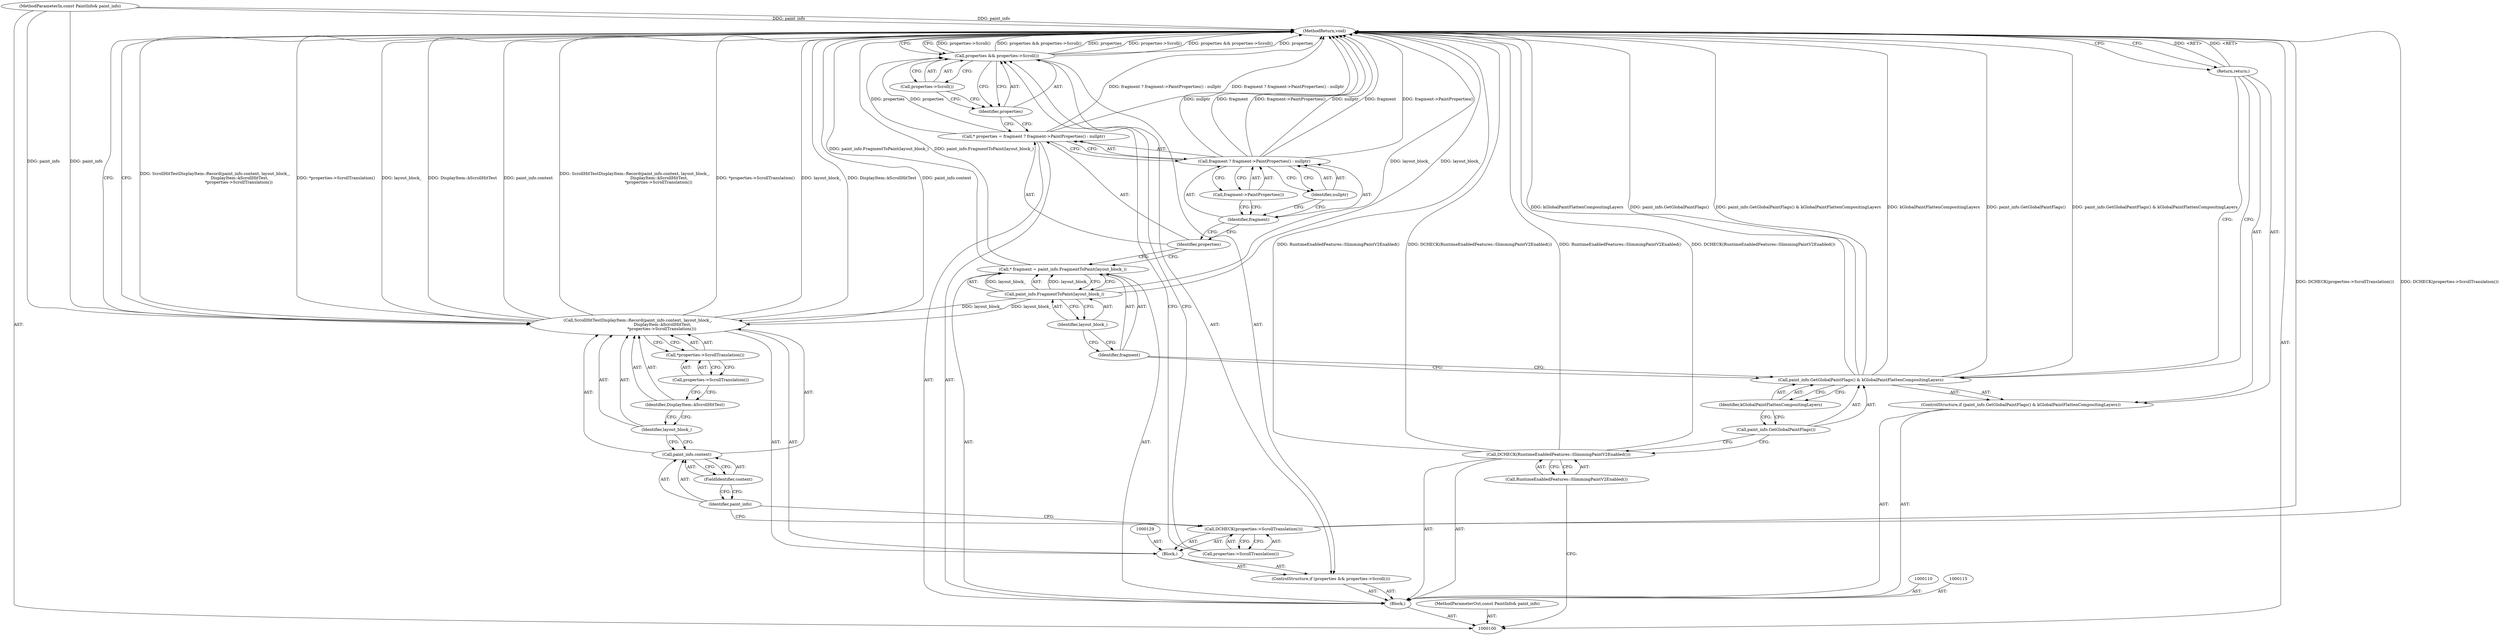 digraph "0_Chrome_f911e11e7f6b5c0d6f5ee694a9871de6619889f7" {
"1000138" [label="(MethodReturn,void)"];
"1000101" [label="(MethodParameterIn,const PaintInfo& paint_info)"];
"1000205" [label="(MethodParameterOut,const PaintInfo& paint_info)"];
"1000102" [label="(Block,)"];
"1000122" [label="(ControlStructure,if (properties && properties->Scroll()))"];
"1000125" [label="(Call,properties->Scroll())"];
"1000123" [label="(Call,properties && properties->Scroll())"];
"1000124" [label="(Identifier,properties)"];
"1000128" [label="(Call,properties->ScrollTranslation())"];
"1000127" [label="(Call,DCHECK(properties->ScrollTranslation()))"];
"1000126" [label="(Block,)"];
"1000131" [label="(Call,paint_info.context)"];
"1000132" [label="(Identifier,paint_info)"];
"1000133" [label="(FieldIdentifier,context)"];
"1000130" [label="(Call,ScrollHitTestDisplayItem::Record(paint_info.context, layout_block_,\n                                      DisplayItem::kScrollHitTest,\n                                     *properties->ScrollTranslation()))"];
"1000134" [label="(Identifier,layout_block_)"];
"1000135" [label="(Identifier,DisplayItem::kScrollHitTest)"];
"1000136" [label="(Call,*properties->ScrollTranslation())"];
"1000137" [label="(Call,properties->ScrollTranslation())"];
"1000103" [label="(Call,DCHECK(RuntimeEnabledFeatures::SlimmingPaintV2Enabled()))"];
"1000104" [label="(Call,RuntimeEnabledFeatures::SlimmingPaintV2Enabled())"];
"1000105" [label="(ControlStructure,if (paint_info.GetGlobalPaintFlags() & kGlobalPaintFlattenCompositingLayers))"];
"1000108" [label="(Identifier,kGlobalPaintFlattenCompositingLayers)"];
"1000106" [label="(Call,paint_info.GetGlobalPaintFlags() & kGlobalPaintFlattenCompositingLayers)"];
"1000107" [label="(Call,paint_info.GetGlobalPaintFlags())"];
"1000109" [label="(Return,return;)"];
"1000111" [label="(Call,* fragment = paint_info.FragmentToPaint(layout_block_))"];
"1000112" [label="(Identifier,fragment)"];
"1000113" [label="(Call,paint_info.FragmentToPaint(layout_block_))"];
"1000114" [label="(Identifier,layout_block_)"];
"1000116" [label="(Call,* properties = fragment ? fragment->PaintProperties() : nullptr)"];
"1000117" [label="(Identifier,properties)"];
"1000118" [label="(Call,fragment ? fragment->PaintProperties() : nullptr)"];
"1000119" [label="(Identifier,fragment)"];
"1000120" [label="(Call,fragment->PaintProperties())"];
"1000121" [label="(Identifier,nullptr)"];
"1000138" -> "1000100"  [label="AST: "];
"1000138" -> "1000109"  [label="CFG: "];
"1000138" -> "1000130"  [label="CFG: "];
"1000138" -> "1000123"  [label="CFG: "];
"1000130" -> "1000138"  [label="DDG: ScrollHitTestDisplayItem::Record(paint_info.context, layout_block_,\n                                      DisplayItem::kScrollHitTest,\n                                     *properties->ScrollTranslation())"];
"1000130" -> "1000138"  [label="DDG: *properties->ScrollTranslation()"];
"1000130" -> "1000138"  [label="DDG: layout_block_"];
"1000130" -> "1000138"  [label="DDG: DisplayItem::kScrollHitTest"];
"1000130" -> "1000138"  [label="DDG: paint_info.context"];
"1000123" -> "1000138"  [label="DDG: properties->Scroll()"];
"1000123" -> "1000138"  [label="DDG: properties && properties->Scroll()"];
"1000123" -> "1000138"  [label="DDG: properties"];
"1000106" -> "1000138"  [label="DDG: kGlobalPaintFlattenCompositingLayers"];
"1000106" -> "1000138"  [label="DDG: paint_info.GetGlobalPaintFlags()"];
"1000106" -> "1000138"  [label="DDG: paint_info.GetGlobalPaintFlags() & kGlobalPaintFlattenCompositingLayers"];
"1000103" -> "1000138"  [label="DDG: RuntimeEnabledFeatures::SlimmingPaintV2Enabled()"];
"1000103" -> "1000138"  [label="DDG: DCHECK(RuntimeEnabledFeatures::SlimmingPaintV2Enabled())"];
"1000113" -> "1000138"  [label="DDG: layout_block_"];
"1000118" -> "1000138"  [label="DDG: nullptr"];
"1000118" -> "1000138"  [label="DDG: fragment"];
"1000118" -> "1000138"  [label="DDG: fragment->PaintProperties()"];
"1000127" -> "1000138"  [label="DDG: DCHECK(properties->ScrollTranslation())"];
"1000116" -> "1000138"  [label="DDG: fragment ? fragment->PaintProperties() : nullptr"];
"1000111" -> "1000138"  [label="DDG: paint_info.FragmentToPaint(layout_block_)"];
"1000101" -> "1000138"  [label="DDG: paint_info"];
"1000109" -> "1000138"  [label="DDG: <RET>"];
"1000101" -> "1000100"  [label="AST: "];
"1000101" -> "1000138"  [label="DDG: paint_info"];
"1000101" -> "1000130"  [label="DDG: paint_info"];
"1000205" -> "1000100"  [label="AST: "];
"1000102" -> "1000100"  [label="AST: "];
"1000103" -> "1000102"  [label="AST: "];
"1000105" -> "1000102"  [label="AST: "];
"1000110" -> "1000102"  [label="AST: "];
"1000111" -> "1000102"  [label="AST: "];
"1000115" -> "1000102"  [label="AST: "];
"1000116" -> "1000102"  [label="AST: "];
"1000122" -> "1000102"  [label="AST: "];
"1000122" -> "1000102"  [label="AST: "];
"1000123" -> "1000122"  [label="AST: "];
"1000126" -> "1000122"  [label="AST: "];
"1000125" -> "1000123"  [label="AST: "];
"1000125" -> "1000124"  [label="CFG: "];
"1000123" -> "1000125"  [label="CFG: "];
"1000123" -> "1000122"  [label="AST: "];
"1000123" -> "1000124"  [label="CFG: "];
"1000123" -> "1000125"  [label="CFG: "];
"1000124" -> "1000123"  [label="AST: "];
"1000125" -> "1000123"  [label="AST: "];
"1000128" -> "1000123"  [label="CFG: "];
"1000138" -> "1000123"  [label="CFG: "];
"1000123" -> "1000138"  [label="DDG: properties->Scroll()"];
"1000123" -> "1000138"  [label="DDG: properties && properties->Scroll()"];
"1000123" -> "1000138"  [label="DDG: properties"];
"1000116" -> "1000123"  [label="DDG: properties"];
"1000124" -> "1000123"  [label="AST: "];
"1000124" -> "1000116"  [label="CFG: "];
"1000125" -> "1000124"  [label="CFG: "];
"1000123" -> "1000124"  [label="CFG: "];
"1000128" -> "1000127"  [label="AST: "];
"1000128" -> "1000123"  [label="CFG: "];
"1000127" -> "1000128"  [label="CFG: "];
"1000127" -> "1000126"  [label="AST: "];
"1000127" -> "1000128"  [label="CFG: "];
"1000128" -> "1000127"  [label="AST: "];
"1000132" -> "1000127"  [label="CFG: "];
"1000127" -> "1000138"  [label="DDG: DCHECK(properties->ScrollTranslation())"];
"1000126" -> "1000122"  [label="AST: "];
"1000127" -> "1000126"  [label="AST: "];
"1000129" -> "1000126"  [label="AST: "];
"1000130" -> "1000126"  [label="AST: "];
"1000131" -> "1000130"  [label="AST: "];
"1000131" -> "1000133"  [label="CFG: "];
"1000132" -> "1000131"  [label="AST: "];
"1000133" -> "1000131"  [label="AST: "];
"1000134" -> "1000131"  [label="CFG: "];
"1000132" -> "1000131"  [label="AST: "];
"1000132" -> "1000127"  [label="CFG: "];
"1000133" -> "1000132"  [label="CFG: "];
"1000133" -> "1000131"  [label="AST: "];
"1000133" -> "1000132"  [label="CFG: "];
"1000131" -> "1000133"  [label="CFG: "];
"1000130" -> "1000126"  [label="AST: "];
"1000130" -> "1000136"  [label="CFG: "];
"1000131" -> "1000130"  [label="AST: "];
"1000134" -> "1000130"  [label="AST: "];
"1000135" -> "1000130"  [label="AST: "];
"1000136" -> "1000130"  [label="AST: "];
"1000138" -> "1000130"  [label="CFG: "];
"1000130" -> "1000138"  [label="DDG: ScrollHitTestDisplayItem::Record(paint_info.context, layout_block_,\n                                      DisplayItem::kScrollHitTest,\n                                     *properties->ScrollTranslation())"];
"1000130" -> "1000138"  [label="DDG: *properties->ScrollTranslation()"];
"1000130" -> "1000138"  [label="DDG: layout_block_"];
"1000130" -> "1000138"  [label="DDG: DisplayItem::kScrollHitTest"];
"1000130" -> "1000138"  [label="DDG: paint_info.context"];
"1000101" -> "1000130"  [label="DDG: paint_info"];
"1000113" -> "1000130"  [label="DDG: layout_block_"];
"1000134" -> "1000130"  [label="AST: "];
"1000134" -> "1000131"  [label="CFG: "];
"1000135" -> "1000134"  [label="CFG: "];
"1000135" -> "1000130"  [label="AST: "];
"1000135" -> "1000134"  [label="CFG: "];
"1000137" -> "1000135"  [label="CFG: "];
"1000136" -> "1000130"  [label="AST: "];
"1000136" -> "1000137"  [label="CFG: "];
"1000137" -> "1000136"  [label="AST: "];
"1000130" -> "1000136"  [label="CFG: "];
"1000137" -> "1000136"  [label="AST: "];
"1000137" -> "1000135"  [label="CFG: "];
"1000136" -> "1000137"  [label="CFG: "];
"1000103" -> "1000102"  [label="AST: "];
"1000103" -> "1000104"  [label="CFG: "];
"1000104" -> "1000103"  [label="AST: "];
"1000107" -> "1000103"  [label="CFG: "];
"1000103" -> "1000138"  [label="DDG: RuntimeEnabledFeatures::SlimmingPaintV2Enabled()"];
"1000103" -> "1000138"  [label="DDG: DCHECK(RuntimeEnabledFeatures::SlimmingPaintV2Enabled())"];
"1000104" -> "1000103"  [label="AST: "];
"1000104" -> "1000100"  [label="CFG: "];
"1000103" -> "1000104"  [label="CFG: "];
"1000105" -> "1000102"  [label="AST: "];
"1000106" -> "1000105"  [label="AST: "];
"1000109" -> "1000105"  [label="AST: "];
"1000108" -> "1000106"  [label="AST: "];
"1000108" -> "1000107"  [label="CFG: "];
"1000106" -> "1000108"  [label="CFG: "];
"1000106" -> "1000105"  [label="AST: "];
"1000106" -> "1000108"  [label="CFG: "];
"1000107" -> "1000106"  [label="AST: "];
"1000108" -> "1000106"  [label="AST: "];
"1000109" -> "1000106"  [label="CFG: "];
"1000112" -> "1000106"  [label="CFG: "];
"1000106" -> "1000138"  [label="DDG: kGlobalPaintFlattenCompositingLayers"];
"1000106" -> "1000138"  [label="DDG: paint_info.GetGlobalPaintFlags()"];
"1000106" -> "1000138"  [label="DDG: paint_info.GetGlobalPaintFlags() & kGlobalPaintFlattenCompositingLayers"];
"1000107" -> "1000106"  [label="AST: "];
"1000107" -> "1000103"  [label="CFG: "];
"1000108" -> "1000107"  [label="CFG: "];
"1000109" -> "1000105"  [label="AST: "];
"1000109" -> "1000106"  [label="CFG: "];
"1000138" -> "1000109"  [label="CFG: "];
"1000109" -> "1000138"  [label="DDG: <RET>"];
"1000111" -> "1000102"  [label="AST: "];
"1000111" -> "1000113"  [label="CFG: "];
"1000112" -> "1000111"  [label="AST: "];
"1000113" -> "1000111"  [label="AST: "];
"1000117" -> "1000111"  [label="CFG: "];
"1000111" -> "1000138"  [label="DDG: paint_info.FragmentToPaint(layout_block_)"];
"1000113" -> "1000111"  [label="DDG: layout_block_"];
"1000112" -> "1000111"  [label="AST: "];
"1000112" -> "1000106"  [label="CFG: "];
"1000114" -> "1000112"  [label="CFG: "];
"1000113" -> "1000111"  [label="AST: "];
"1000113" -> "1000114"  [label="CFG: "];
"1000114" -> "1000113"  [label="AST: "];
"1000111" -> "1000113"  [label="CFG: "];
"1000113" -> "1000138"  [label="DDG: layout_block_"];
"1000113" -> "1000111"  [label="DDG: layout_block_"];
"1000113" -> "1000130"  [label="DDG: layout_block_"];
"1000114" -> "1000113"  [label="AST: "];
"1000114" -> "1000112"  [label="CFG: "];
"1000113" -> "1000114"  [label="CFG: "];
"1000116" -> "1000102"  [label="AST: "];
"1000116" -> "1000118"  [label="CFG: "];
"1000117" -> "1000116"  [label="AST: "];
"1000118" -> "1000116"  [label="AST: "];
"1000124" -> "1000116"  [label="CFG: "];
"1000116" -> "1000138"  [label="DDG: fragment ? fragment->PaintProperties() : nullptr"];
"1000116" -> "1000123"  [label="DDG: properties"];
"1000117" -> "1000116"  [label="AST: "];
"1000117" -> "1000111"  [label="CFG: "];
"1000119" -> "1000117"  [label="CFG: "];
"1000118" -> "1000116"  [label="AST: "];
"1000118" -> "1000120"  [label="CFG: "];
"1000118" -> "1000121"  [label="CFG: "];
"1000119" -> "1000118"  [label="AST: "];
"1000120" -> "1000118"  [label="AST: "];
"1000121" -> "1000118"  [label="AST: "];
"1000116" -> "1000118"  [label="CFG: "];
"1000118" -> "1000138"  [label="DDG: nullptr"];
"1000118" -> "1000138"  [label="DDG: fragment"];
"1000118" -> "1000138"  [label="DDG: fragment->PaintProperties()"];
"1000119" -> "1000118"  [label="AST: "];
"1000119" -> "1000117"  [label="CFG: "];
"1000120" -> "1000119"  [label="CFG: "];
"1000121" -> "1000119"  [label="CFG: "];
"1000120" -> "1000118"  [label="AST: "];
"1000120" -> "1000119"  [label="CFG: "];
"1000118" -> "1000120"  [label="CFG: "];
"1000121" -> "1000118"  [label="AST: "];
"1000121" -> "1000119"  [label="CFG: "];
"1000118" -> "1000121"  [label="CFG: "];
}
